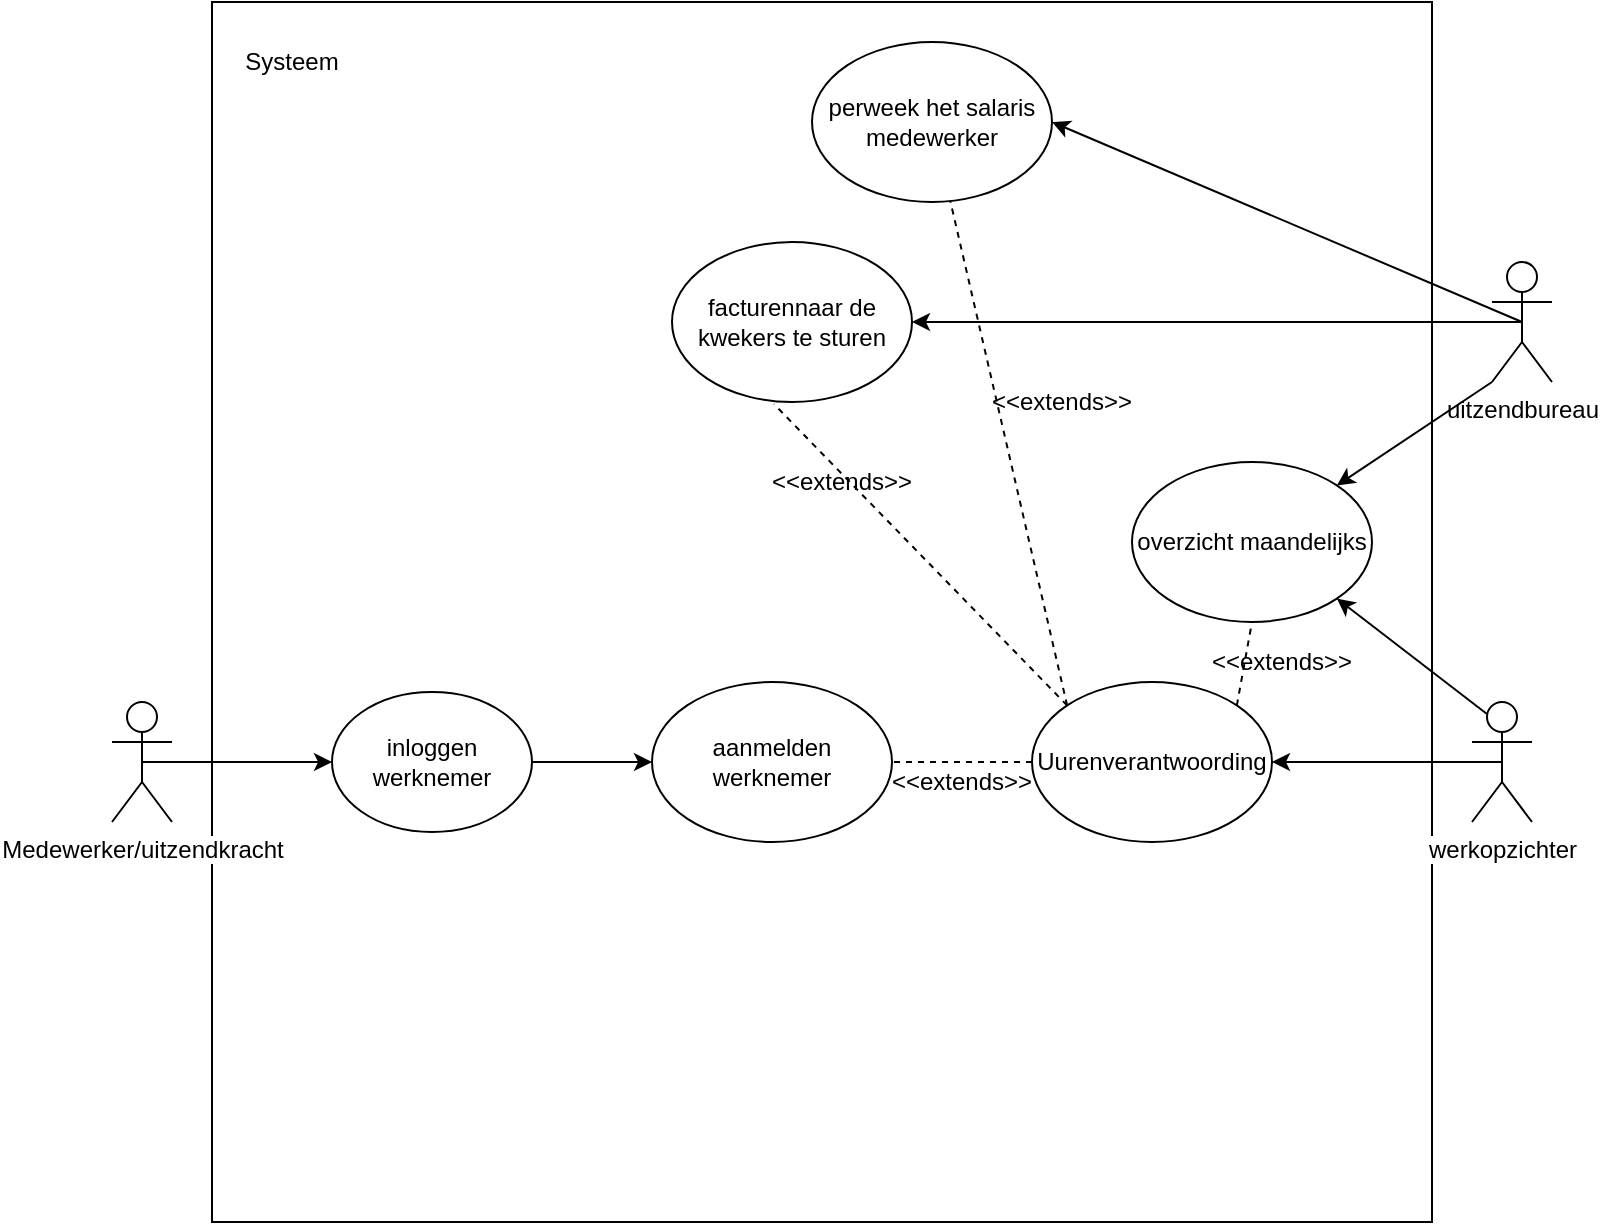 <mxfile version="13.1.0" type="device"><diagram id="1x3yueVunboD4iX4-zz7" name="Page-1"><mxGraphModel dx="1550" dy="835" grid="1" gridSize="10" guides="1" tooltips="1" connect="1" arrows="1" fold="1" page="1" pageScale="1" pageWidth="850" pageHeight="1100" math="0" shadow="0"><root><mxCell id="0"/><mxCell id="1" parent="0"/><mxCell id="iONyh8qL519f-nmBRV3R-1" value="" style="whiteSpace=wrap;html=1;aspect=fixed;" vertex="1" parent="1"><mxGeometry x="110" y="110" width="610" height="610" as="geometry"/></mxCell><mxCell id="iONyh8qL519f-nmBRV3R-2" value="&lt;div&gt;Systeem&lt;/div&gt;" style="text;html=1;strokeColor=none;fillColor=none;align=center;verticalAlign=middle;whiteSpace=wrap;rounded=0;" vertex="1" parent="1"><mxGeometry x="130" y="130" width="40" height="20" as="geometry"/></mxCell><mxCell id="iONyh8qL519f-nmBRV3R-3" value="&lt;div&gt;Medewerker/uitzendkracht&lt;/div&gt;" style="shape=umlActor;verticalLabelPosition=bottom;labelBackgroundColor=#ffffff;verticalAlign=top;html=1;outlineConnect=0;" vertex="1" parent="1"><mxGeometry x="60" y="460" width="30" height="60" as="geometry"/></mxCell><mxCell id="iONyh8qL519f-nmBRV3R-5" value="&lt;div&gt;inloggen werknemer&lt;/div&gt;" style="ellipse;whiteSpace=wrap;html=1;" vertex="1" parent="1"><mxGeometry x="170" y="455" width="100" height="70" as="geometry"/></mxCell><mxCell id="iONyh8qL519f-nmBRV3R-6" value="" style="endArrow=classic;html=1;exitX=0.5;exitY=0.5;exitDx=0;exitDy=0;exitPerimeter=0;entryX=0;entryY=0.5;entryDx=0;entryDy=0;" edge="1" parent="1" source="iONyh8qL519f-nmBRV3R-3" target="iONyh8qL519f-nmBRV3R-5"><mxGeometry width="50" height="50" relative="1" as="geometry"><mxPoint x="570" y="450" as="sourcePoint"/><mxPoint x="620" y="400" as="targetPoint"/></mxGeometry></mxCell><mxCell id="iONyh8qL519f-nmBRV3R-7" value="&lt;div&gt;aanmelden werknemer&lt;/div&gt;" style="ellipse;whiteSpace=wrap;html=1;" vertex="1" parent="1"><mxGeometry x="330" y="450" width="120" height="80" as="geometry"/></mxCell><mxCell id="iONyh8qL519f-nmBRV3R-8" value="" style="endArrow=classic;html=1;exitX=1;exitY=0.5;exitDx=0;exitDy=0;entryX=0;entryY=0.5;entryDx=0;entryDy=0;" edge="1" parent="1" source="iONyh8qL519f-nmBRV3R-5" target="iONyh8qL519f-nmBRV3R-7"><mxGeometry width="50" height="50" relative="1" as="geometry"><mxPoint x="570" y="450" as="sourcePoint"/><mxPoint x="310" y="415" as="targetPoint"/></mxGeometry></mxCell><mxCell id="iONyh8qL519f-nmBRV3R-9" value="Uurenverantwoording" style="ellipse;whiteSpace=wrap;html=1;" vertex="1" parent="1"><mxGeometry x="520" y="450" width="120" height="80" as="geometry"/></mxCell><mxCell id="iONyh8qL519f-nmBRV3R-10" value="" style="endArrow=none;dashed=1;html=1;entryX=1;entryY=0.5;entryDx=0;entryDy=0;exitX=0;exitY=0.5;exitDx=0;exitDy=0;" edge="1" parent="1" source="iONyh8qL519f-nmBRV3R-9" target="iONyh8qL519f-nmBRV3R-7"><mxGeometry width="50" height="50" relative="1" as="geometry"><mxPoint x="570" y="450" as="sourcePoint"/><mxPoint x="620" y="400" as="targetPoint"/></mxGeometry></mxCell><mxCell id="iONyh8qL519f-nmBRV3R-11" value="werkopzichter" style="shape=umlActor;verticalLabelPosition=bottom;labelBackgroundColor=#ffffff;verticalAlign=top;html=1;outlineConnect=0;" vertex="1" parent="1"><mxGeometry x="740" y="460" width="30" height="60" as="geometry"/></mxCell><mxCell id="iONyh8qL519f-nmBRV3R-12" value="&amp;lt;&amp;lt;extends&amp;gt;&amp;gt;" style="text;html=1;strokeColor=none;fillColor=none;align=center;verticalAlign=middle;whiteSpace=wrap;rounded=0;" vertex="1" parent="1"><mxGeometry x="460" y="490" width="50" height="20" as="geometry"/></mxCell><mxCell id="iONyh8qL519f-nmBRV3R-14" value="" style="endArrow=classic;html=1;exitX=0.5;exitY=0.5;exitDx=0;exitDy=0;exitPerimeter=0;entryX=1;entryY=0.5;entryDx=0;entryDy=0;" edge="1" parent="1" source="iONyh8qL519f-nmBRV3R-11" target="iONyh8qL519f-nmBRV3R-9"><mxGeometry width="50" height="50" relative="1" as="geometry"><mxPoint x="250" y="500" as="sourcePoint"/><mxPoint x="300" y="450" as="targetPoint"/></mxGeometry></mxCell><mxCell id="iONyh8qL519f-nmBRV3R-15" value="" style="endArrow=none;dashed=1;html=1;exitX=0;exitY=0;exitDx=0;exitDy=0;" edge="1" parent="1" source="iONyh8qL519f-nmBRV3R-9" target="iONyh8qL519f-nmBRV3R-16"><mxGeometry width="50" height="50" relative="1" as="geometry"><mxPoint x="250" y="500" as="sourcePoint"/><mxPoint x="300" y="450" as="targetPoint"/></mxGeometry></mxCell><mxCell id="iONyh8qL519f-nmBRV3R-16" value="&lt;div&gt;&lt;span lang=&quot;NL&quot;&gt;perweek het salaris medewerker&lt;/span&gt;&lt;/div&gt;" style="ellipse;whiteSpace=wrap;html=1;" vertex="1" parent="1"><mxGeometry x="410" y="130" width="120" height="80" as="geometry"/></mxCell><mxCell id="iONyh8qL519f-nmBRV3R-17" value="&lt;span lang=&quot;NL&quot;&gt;uitzendbureau&lt;/span&gt;" style="shape=umlActor;verticalLabelPosition=bottom;labelBackgroundColor=#ffffff;verticalAlign=top;html=1;outlineConnect=0;" vertex="1" parent="1"><mxGeometry x="750" y="240" width="30" height="60" as="geometry"/></mxCell><mxCell id="iONyh8qL519f-nmBRV3R-18" value="" style="endArrow=classic;html=1;exitX=0.5;exitY=0.5;exitDx=0;exitDy=0;exitPerimeter=0;entryX=1;entryY=0.5;entryDx=0;entryDy=0;" edge="1" parent="1" source="iONyh8qL519f-nmBRV3R-17" target="iONyh8qL519f-nmBRV3R-16"><mxGeometry width="50" height="50" relative="1" as="geometry"><mxPoint x="250" y="500" as="sourcePoint"/><mxPoint x="300" y="450" as="targetPoint"/></mxGeometry></mxCell><mxCell id="iONyh8qL519f-nmBRV3R-19" value="&lt;span lang=&quot;NL&quot;&gt;facturennaar de kwekers te sturen&lt;/span&gt;" style="ellipse;whiteSpace=wrap;html=1;" vertex="1" parent="1"><mxGeometry x="340" y="230" width="120" height="80" as="geometry"/></mxCell><mxCell id="iONyh8qL519f-nmBRV3R-20" value="" style="endArrow=none;dashed=1;html=1;entryX=0.425;entryY=1.013;entryDx=0;entryDy=0;entryPerimeter=0;exitX=0;exitY=0;exitDx=0;exitDy=0;" edge="1" parent="1" source="iONyh8qL519f-nmBRV3R-9" target="iONyh8qL519f-nmBRV3R-19"><mxGeometry width="50" height="50" relative="1" as="geometry"><mxPoint x="570" y="375" as="sourcePoint"/><mxPoint x="300" y="450" as="targetPoint"/></mxGeometry></mxCell><mxCell id="iONyh8qL519f-nmBRV3R-21" value="" style="endArrow=classic;html=1;exitX=0.5;exitY=0.5;exitDx=0;exitDy=0;exitPerimeter=0;entryX=1;entryY=0.5;entryDx=0;entryDy=0;" edge="1" parent="1" source="iONyh8qL519f-nmBRV3R-17" target="iONyh8qL519f-nmBRV3R-19"><mxGeometry width="50" height="50" relative="1" as="geometry"><mxPoint x="250" y="500" as="sourcePoint"/><mxPoint x="300" y="450" as="targetPoint"/></mxGeometry></mxCell><mxCell id="iONyh8qL519f-nmBRV3R-26" value="&amp;lt;&amp;lt;extends&amp;gt;&amp;gt;" style="text;html=1;strokeColor=none;fillColor=none;align=center;verticalAlign=middle;whiteSpace=wrap;rounded=0;" vertex="1" parent="1"><mxGeometry x="400" y="340" width="50" height="20" as="geometry"/></mxCell><mxCell id="iONyh8qL519f-nmBRV3R-27" value="&amp;lt;&amp;lt;extends&amp;gt;&amp;gt;" style="text;html=1;strokeColor=none;fillColor=none;align=center;verticalAlign=middle;whiteSpace=wrap;rounded=0;" vertex="1" parent="1"><mxGeometry x="510" y="300" width="50" height="20" as="geometry"/></mxCell><mxCell id="iONyh8qL519f-nmBRV3R-37" value="overzicht maandelijks" style="ellipse;whiteSpace=wrap;html=1;" vertex="1" parent="1"><mxGeometry x="570" y="340" width="120" height="80" as="geometry"/></mxCell><mxCell id="iONyh8qL519f-nmBRV3R-39" value="" style="endArrow=none;dashed=1;html=1;entryX=0.5;entryY=1;entryDx=0;entryDy=0;exitX=1;exitY=0;exitDx=0;exitDy=0;" edge="1" parent="1" source="iONyh8qL519f-nmBRV3R-9" target="iONyh8qL519f-nmBRV3R-37"><mxGeometry width="50" height="50" relative="1" as="geometry"><mxPoint x="250" y="500" as="sourcePoint"/><mxPoint x="300" y="450" as="targetPoint"/></mxGeometry></mxCell><mxCell id="iONyh8qL519f-nmBRV3R-40" value="" style="endArrow=classic;html=1;exitX=0.25;exitY=0.1;exitDx=0;exitDy=0;exitPerimeter=0;entryX=1;entryY=1;entryDx=0;entryDy=0;" edge="1" parent="1" source="iONyh8qL519f-nmBRV3R-11" target="iONyh8qL519f-nmBRV3R-37"><mxGeometry width="50" height="50" relative="1" as="geometry"><mxPoint x="250" y="500" as="sourcePoint"/><mxPoint x="300" y="450" as="targetPoint"/></mxGeometry></mxCell><mxCell id="iONyh8qL519f-nmBRV3R-42" value="" style="endArrow=classic;html=1;exitX=0;exitY=1;exitDx=0;exitDy=0;exitPerimeter=0;entryX=1;entryY=0;entryDx=0;entryDy=0;" edge="1" parent="1" source="iONyh8qL519f-nmBRV3R-17" target="iONyh8qL519f-nmBRV3R-37"><mxGeometry width="50" height="50" relative="1" as="geometry"><mxPoint x="250" y="500" as="sourcePoint"/><mxPoint x="300" y="450" as="targetPoint"/></mxGeometry></mxCell><mxCell id="iONyh8qL519f-nmBRV3R-45" value="&amp;lt;&amp;lt;extends&amp;gt;&amp;gt;" style="text;html=1;strokeColor=none;fillColor=none;align=center;verticalAlign=middle;whiteSpace=wrap;rounded=0;" vertex="1" parent="1"><mxGeometry x="620" y="430" width="50" height="20" as="geometry"/></mxCell></root></mxGraphModel></diagram></mxfile>